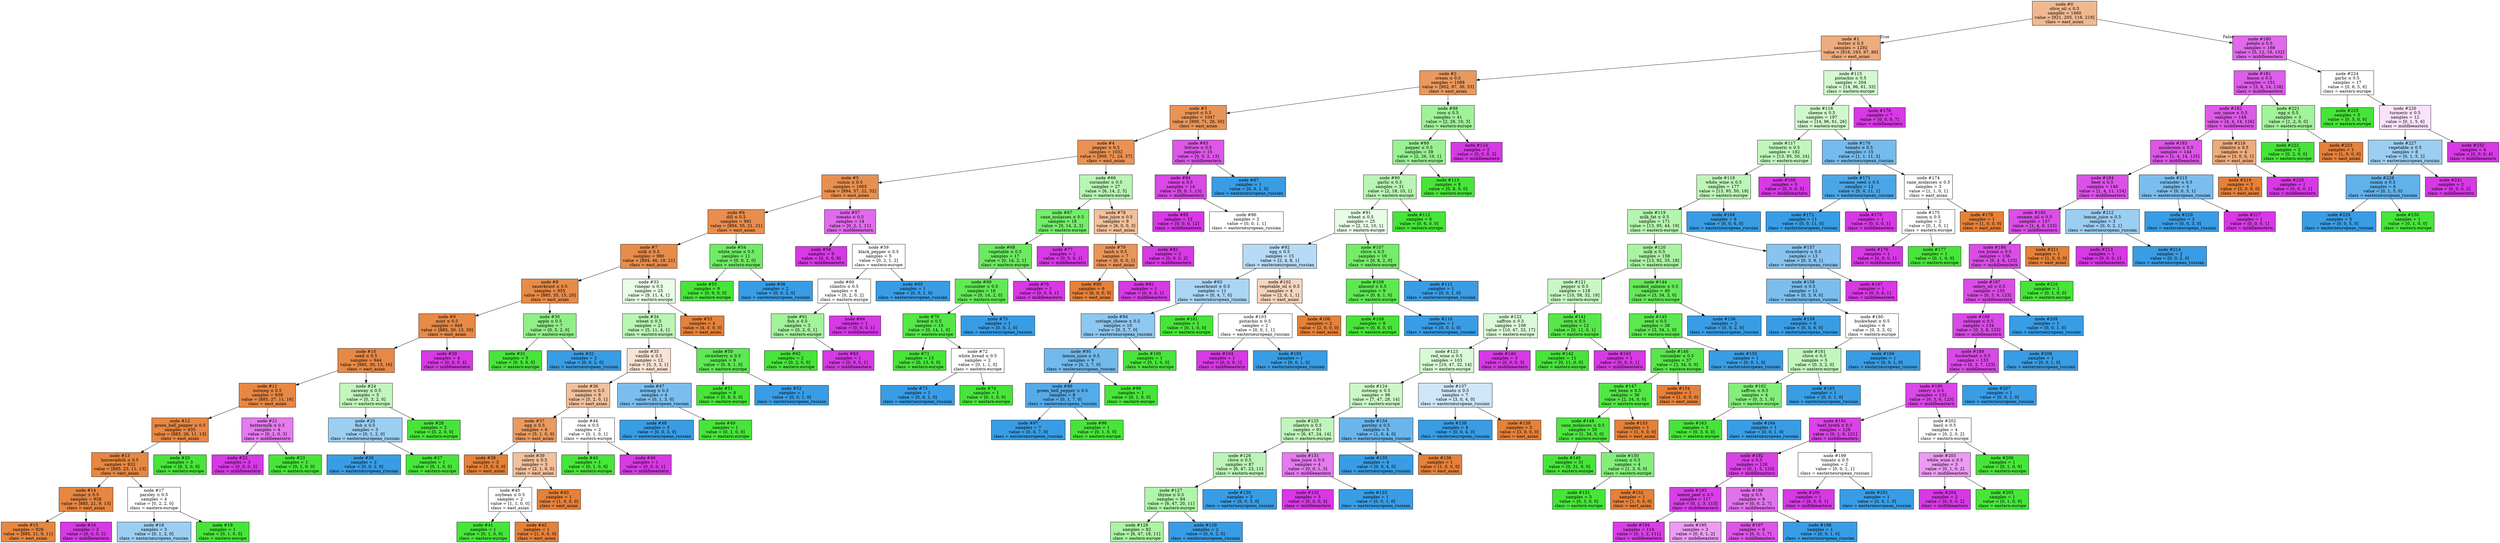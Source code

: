 digraph Tree {
node [shape=box, style="filled", color="black"] ;
0 [label=<node &#35;0<br/>olive_oil &le; 0.5<br/>samples = 1460<br/>value = [921, 205, 116, 218]<br/>class = east_asian>, fillcolor="#f0b88f"] ;
1 [label=<node &#35;1<br/>butter &le; 0.5<br/>samples = 1292<br/>value = [916, 193, 97, 86]<br/>class = east_asian>, fillcolor="#eeac7d"] ;
0 -> 1 [labeldistance=2.5, labelangle=45, headlabel="True"] ;
2 [label=<node &#35;2<br/>cream &le; 0.5<br/>samples = 1088<br/>value = [902, 97, 36, 53]<br/>class = east_asian>, fillcolor="#ea995e"] ;
1 -> 2 ;
3 [label=<node &#35;3<br/>yogurt &le; 0.5<br/>samples = 1047<br/>value = [900, 71, 26, 50]<br/>class = east_asian>, fillcolor="#e99457"] ;
2 -> 3 ;
4 [label=<node &#35;4<br/>pepper &le; 0.5<br/>samples = 1032<br/>value = [900, 71, 24, 37]<br/>class = east_asian>, fillcolor="#e99254"] ;
3 -> 4 ;
5 [label=<node &#35;5<br/>cumin &le; 0.5<br/>samples = 1005<br/>value = [894, 57, 22, 32]<br/>class = east_asian>, fillcolor="#e89050"] ;
4 -> 5 ;
6 [label=<node &#35;6<br/>dill &le; 0.5<br/>samples = 991<br/>value = [894, 55, 21, 21]<br/>class = east_asian>, fillcolor="#e88e4e"] ;
5 -> 6 ;
7 [label=<node &#35;7<br/>milk &le; 0.5<br/>samples = 980<br/>value = [894, 46, 19, 21]<br/>class = east_asian>, fillcolor="#e78d4b"] ;
6 -> 7 ;
8 [label=<node &#35;8<br/>sauerkraut &le; 0.5<br/>samples = 955<br/>value = [885, 35, 15, 20]<br/>class = east_asian>, fillcolor="#e78b48"] ;
7 -> 8 ;
9 [label=<node &#35;9<br/>mint &le; 0.5<br/>samples = 948<br/>value = [885, 30, 13, 20]<br/>class = east_asian>, fillcolor="#e78a47"] ;
8 -> 9 ;
10 [label=<node &#35;10<br/>seed &le; 0.5<br/>samples = 944<br/>value = [885, 30, 13, 16]<br/>class = east_asian>, fillcolor="#e78946"] ;
9 -> 10 ;
11 [label=<node &#35;11<br/>nutmeg &le; 0.5<br/>samples = 939<br/>value = [885, 27, 11, 16]<br/>class = east_asian>, fillcolor="#e78845"] ;
10 -> 11 ;
12 [label=<node &#35;12<br/>green_bell_pepper &le; 0.5<br/>samples = 935<br/>value = [885, 26, 11, 13]<br/>class = east_asian>, fillcolor="#e68844"] ;
11 -> 12 ;
13 [label=<node &#35;13<br/>horseradish &le; 0.5<br/>samples = 932<br/>value = [885, 23, 11, 13]<br/>class = east_asian>, fillcolor="#e68843"] ;
12 -> 13 ;
14 [label=<node &#35;14<br/>sumac &le; 0.5<br/>samples = 928<br/>value = [885, 21, 9, 13]<br/>class = east_asian>, fillcolor="#e68742"] ;
13 -> 14 ;
15 [label=<node &#35;15<br/>samples = 926<br/>value = [885, 21, 9, 11]<br/>class = east_asian>, fillcolor="#e68742"] ;
14 -> 15 ;
16 [label=<node &#35;16<br/>samples = 2<br/>value = [0, 0, 0, 2]<br/>class = middleeastern>, fillcolor="#d739e5"] ;
14 -> 16 ;
17 [label=<node &#35;17<br/>parsley &le; 0.5<br/>samples = 4<br/>value = [0, 2, 2, 0]<br/>class = eastern-europe>, fillcolor="#ffffff"] ;
13 -> 17 ;
18 [label=<node &#35;18<br/>samples = 3<br/>value = [0, 1, 2, 0]<br/>class = easterneuropean_russian>, fillcolor="#9ccef2"] ;
17 -> 18 ;
19 [label=<node &#35;19<br/>samples = 1<br/>value = [0, 1, 0, 0]<br/>class = eastern-europe>, fillcolor="#47e539"] ;
17 -> 19 ;
20 [label=<node &#35;20<br/>samples = 3<br/>value = [0, 3, 0, 0]<br/>class = eastern-europe>, fillcolor="#47e539"] ;
12 -> 20 ;
21 [label=<node &#35;21<br/>buttermilk &le; 0.5<br/>samples = 4<br/>value = [0, 1, 0, 3]<br/>class = middleeastern>, fillcolor="#e47bee"] ;
11 -> 21 ;
22 [label=<node &#35;22<br/>samples = 3<br/>value = [0, 0, 0, 3]<br/>class = middleeastern>, fillcolor="#d739e5"] ;
21 -> 22 ;
23 [label=<node &#35;23<br/>samples = 1<br/>value = [0, 1, 0, 0]<br/>class = eastern-europe>, fillcolor="#47e539"] ;
21 -> 23 ;
24 [label=<node &#35;24<br/>caraway &le; 0.5<br/>samples = 5<br/>value = [0, 3, 2, 0]<br/>class = eastern-europe>, fillcolor="#c2f6bd"] ;
10 -> 24 ;
25 [label=<node &#35;25<br/>fish &le; 0.5<br/>samples = 3<br/>value = [0, 1, 2, 0]<br/>class = easterneuropean_russian>, fillcolor="#9ccef2"] ;
24 -> 25 ;
26 [label=<node &#35;26<br/>samples = 2<br/>value = [0, 0, 2, 0]<br/>class = easterneuropean_russian>, fillcolor="#399de5"] ;
25 -> 26 ;
27 [label=<node &#35;27<br/>samples = 1<br/>value = [0, 1, 0, 0]<br/>class = eastern-europe>, fillcolor="#47e539"] ;
25 -> 27 ;
28 [label=<node &#35;28<br/>samples = 2<br/>value = [0, 2, 0, 0]<br/>class = eastern-europe>, fillcolor="#47e539"] ;
24 -> 28 ;
29 [label=<node &#35;29<br/>samples = 4<br/>value = [0, 0, 0, 4]<br/>class = middleeastern>, fillcolor="#d739e5"] ;
9 -> 29 ;
30 [label=<node &#35;30<br/>apple &le; 0.5<br/>samples = 7<br/>value = [0, 5, 2, 0]<br/>class = eastern-europe>, fillcolor="#91ef88"] ;
8 -> 30 ;
31 [label=<node &#35;31<br/>samples = 5<br/>value = [0, 5, 0, 0]<br/>class = eastern-europe>, fillcolor="#47e539"] ;
30 -> 31 ;
32 [label=<node &#35;32<br/>samples = 2<br/>value = [0, 0, 2, 0]<br/>class = easterneuropean_russian>, fillcolor="#399de5"] ;
30 -> 32 ;
33 [label=<node &#35;33<br/>vinegar &le; 0.5<br/>samples = 25<br/>value = [9, 11, 4, 1]<br/>class = eastern-europe>, fillcolor="#e8fce6"] ;
7 -> 33 ;
34 [label=<node &#35;34<br/>wheat &le; 0.5<br/>samples = 21<br/>value = [5, 11, 4, 1]<br/>class = eastern-europe>, fillcolor="#baf5b5"] ;
33 -> 34 ;
35 [label=<node &#35;35<br/>vanilla &le; 0.5<br/>samples = 12<br/>value = [5, 3, 3, 1]<br/>class = east_asian>, fillcolor="#f9e3d3"] ;
34 -> 35 ;
36 [label=<node &#35;36<br/>cinnamon &le; 0.5<br/>samples = 8<br/>value = [5, 2, 0, 1]<br/>class = east_asian>, fillcolor="#f2c09c"] ;
35 -> 36 ;
37 [label=<node &#35;37<br/>egg &le; 0.5<br/>samples = 6<br/>value = [5, 1, 0, 0]<br/>class = east_asian>, fillcolor="#ea9a61"] ;
36 -> 37 ;
38 [label=<node &#35;38<br/>samples = 3<br/>value = [3, 0, 0, 0]<br/>class = east_asian>, fillcolor="#e58139"] ;
37 -> 38 ;
39 [label=<node &#35;39<br/>celery &le; 0.5<br/>samples = 3<br/>value = [2, 1, 0, 0]<br/>class = east_asian>, fillcolor="#f2c09c"] ;
37 -> 39 ;
40 [label=<node &#35;40<br/>soybean &le; 0.5<br/>samples = 2<br/>value = [1, 1, 0, 0]<br/>class = east_asian>, fillcolor="#ffffff"] ;
39 -> 40 ;
41 [label=<node &#35;41<br/>samples = 1<br/>value = [0, 1, 0, 0]<br/>class = eastern-europe>, fillcolor="#47e539"] ;
40 -> 41 ;
42 [label=<node &#35;42<br/>samples = 1<br/>value = [1, 0, 0, 0]<br/>class = east_asian>, fillcolor="#e58139"] ;
40 -> 42 ;
43 [label=<node &#35;43<br/>samples = 1<br/>value = [1, 0, 0, 0]<br/>class = east_asian>, fillcolor="#e58139"] ;
39 -> 43 ;
44 [label=<node &#35;44<br/>rose &le; 0.5<br/>samples = 2<br/>value = [0, 1, 0, 1]<br/>class = eastern-europe>, fillcolor="#ffffff"] ;
36 -> 44 ;
45 [label=<node &#35;45<br/>samples = 1<br/>value = [0, 1, 0, 0]<br/>class = eastern-europe>, fillcolor="#47e539"] ;
44 -> 45 ;
46 [label=<node &#35;46<br/>samples = 1<br/>value = [0, 0, 0, 1]<br/>class = middleeastern>, fillcolor="#d739e5"] ;
44 -> 46 ;
47 [label=<node &#35;47<br/>nutmeg &le; 0.5<br/>samples = 4<br/>value = [0, 1, 3, 0]<br/>class = easterneuropean_russian>, fillcolor="#7bbeee"] ;
35 -> 47 ;
48 [label=<node &#35;48<br/>samples = 3<br/>value = [0, 0, 3, 0]<br/>class = easterneuropean_russian>, fillcolor="#399de5"] ;
47 -> 48 ;
49 [label=<node &#35;49<br/>samples = 1<br/>value = [0, 1, 0, 0]<br/>class = eastern-europe>, fillcolor="#47e539"] ;
47 -> 49 ;
50 [label=<node &#35;50<br/>strawberry &le; 0.5<br/>samples = 9<br/>value = [0, 8, 1, 0]<br/>class = eastern-europe>, fillcolor="#5ee852"] ;
34 -> 50 ;
51 [label=<node &#35;51<br/>samples = 8<br/>value = [0, 8, 0, 0]<br/>class = eastern-europe>, fillcolor="#47e539"] ;
50 -> 51 ;
52 [label=<node &#35;52<br/>samples = 1<br/>value = [0, 0, 1, 0]<br/>class = easterneuropean_russian>, fillcolor="#399de5"] ;
50 -> 52 ;
53 [label=<node &#35;53<br/>samples = 4<br/>value = [4, 0, 0, 0]<br/>class = east_asian>, fillcolor="#e58139"] ;
33 -> 53 ;
54 [label=<node &#35;54<br/>white_wine &le; 0.5<br/>samples = 11<br/>value = [0, 9, 2, 0]<br/>class = eastern-europe>, fillcolor="#70eb65"] ;
6 -> 54 ;
55 [label=<node &#35;55<br/>samples = 9<br/>value = [0, 9, 0, 0]<br/>class = eastern-europe>, fillcolor="#47e539"] ;
54 -> 55 ;
56 [label=<node &#35;56<br/>samples = 2<br/>value = [0, 0, 2, 0]<br/>class = easterneuropean_russian>, fillcolor="#399de5"] ;
54 -> 56 ;
57 [label=<node &#35;57<br/>tomato &le; 0.5<br/>samples = 14<br/>value = [0, 2, 1, 11]<br/>class = middleeastern>, fillcolor="#e16bec"] ;
5 -> 57 ;
58 [label=<node &#35;58<br/>samples = 9<br/>value = [0, 0, 0, 9]<br/>class = middleeastern>, fillcolor="#d739e5"] ;
57 -> 58 ;
59 [label=<node &#35;59<br/>black_pepper &le; 0.5<br/>samples = 5<br/>value = [0, 2, 1, 2]<br/>class = eastern-europe>, fillcolor="#ffffff"] ;
57 -> 59 ;
60 [label=<node &#35;60<br/>cilantro &le; 0.5<br/>samples = 4<br/>value = [0, 2, 0, 2]<br/>class = eastern-europe>, fillcolor="#ffffff"] ;
59 -> 60 ;
61 [label=<node &#35;61<br/>fish &le; 0.5<br/>samples = 3<br/>value = [0, 2, 0, 1]<br/>class = eastern-europe>, fillcolor="#a3f29c"] ;
60 -> 61 ;
62 [label=<node &#35;62<br/>samples = 2<br/>value = [0, 2, 0, 0]<br/>class = eastern-europe>, fillcolor="#47e539"] ;
61 -> 62 ;
63 [label=<node &#35;63<br/>samples = 1<br/>value = [0, 0, 0, 1]<br/>class = middleeastern>, fillcolor="#d739e5"] ;
61 -> 63 ;
64 [label=<node &#35;64<br/>samples = 1<br/>value = [0, 0, 0, 1]<br/>class = middleeastern>, fillcolor="#d739e5"] ;
60 -> 64 ;
65 [label=<node &#35;65<br/>samples = 1<br/>value = [0, 0, 1, 0]<br/>class = easterneuropean_russian>, fillcolor="#399de5"] ;
59 -> 65 ;
66 [label=<node &#35;66<br/>coriander &le; 0.5<br/>samples = 27<br/>value = [6, 14, 2, 5]<br/>class = eastern-europe>, fillcolor="#b9f5b4"] ;
4 -> 66 ;
67 [label=<node &#35;67<br/>cane_molasses &le; 0.5<br/>samples = 18<br/>value = [0, 14, 2, 2]<br/>class = eastern-europe>, fillcolor="#75ec6a"] ;
66 -> 67 ;
68 [label=<node &#35;68<br/>vegetable &le; 0.5<br/>samples = 17<br/>value = [0, 14, 2, 1]<br/>class = eastern-europe>, fillcolor="#6cea61"] ;
67 -> 68 ;
69 [label=<node &#35;69<br/>cucumber &le; 0.5<br/>samples = 16<br/>value = [0, 14, 2, 0]<br/>class = eastern-europe>, fillcolor="#61e955"] ;
68 -> 69 ;
70 [label=<node &#35;70<br/>bread &le; 0.5<br/>samples = 15<br/>value = [0, 14, 1, 0]<br/>class = eastern-europe>, fillcolor="#54e747"] ;
69 -> 70 ;
71 [label=<node &#35;71<br/>samples = 13<br/>value = [0, 13, 0, 0]<br/>class = eastern-europe>, fillcolor="#47e539"] ;
70 -> 71 ;
72 [label=<node &#35;72<br/>white_bread &le; 0.5<br/>samples = 2<br/>value = [0, 1, 1, 0]<br/>class = eastern-europe>, fillcolor="#ffffff"] ;
70 -> 72 ;
73 [label=<node &#35;73<br/>samples = 1<br/>value = [0, 0, 1, 0]<br/>class = easterneuropean_russian>, fillcolor="#399de5"] ;
72 -> 73 ;
74 [label=<node &#35;74<br/>samples = 1<br/>value = [0, 1, 0, 0]<br/>class = eastern-europe>, fillcolor="#47e539"] ;
72 -> 74 ;
75 [label=<node &#35;75<br/>samples = 1<br/>value = [0, 0, 1, 0]<br/>class = easterneuropean_russian>, fillcolor="#399de5"] ;
69 -> 75 ;
76 [label=<node &#35;76<br/>samples = 1<br/>value = [0, 0, 0, 1]<br/>class = middleeastern>, fillcolor="#d739e5"] ;
68 -> 76 ;
77 [label=<node &#35;77<br/>samples = 1<br/>value = [0, 0, 0, 1]<br/>class = middleeastern>, fillcolor="#d739e5"] ;
67 -> 77 ;
78 [label=<node &#35;78<br/>lime_juice &le; 0.5<br/>samples = 9<br/>value = [6, 0, 0, 3]<br/>class = east_asian>, fillcolor="#f2c09c"] ;
66 -> 78 ;
79 [label=<node &#35;79<br/>lamb &le; 0.5<br/>samples = 7<br/>value = [6, 0, 0, 1]<br/>class = east_asian>, fillcolor="#e9965a"] ;
78 -> 79 ;
80 [label=<node &#35;80<br/>samples = 6<br/>value = [6, 0, 0, 0]<br/>class = east_asian>, fillcolor="#e58139"] ;
79 -> 80 ;
81 [label=<node &#35;81<br/>samples = 1<br/>value = [0, 0, 0, 1]<br/>class = middleeastern>, fillcolor="#d739e5"] ;
79 -> 81 ;
82 [label=<node &#35;82<br/>samples = 2<br/>value = [0, 0, 0, 2]<br/>class = middleeastern>, fillcolor="#d739e5"] ;
78 -> 82 ;
83 [label=<node &#35;83<br/>lettuce &le; 0.5<br/>samples = 15<br/>value = [0, 0, 2, 13]<br/>class = middleeastern>, fillcolor="#dd57e9"] ;
3 -> 83 ;
84 [label=<node &#35;84<br/>raisin &le; 0.5<br/>samples = 14<br/>value = [0, 0, 1, 13]<br/>class = middleeastern>, fillcolor="#da48e7"] ;
83 -> 84 ;
85 [label=<node &#35;85<br/>samples = 12<br/>value = [0, 0, 0, 12]<br/>class = middleeastern>, fillcolor="#d739e5"] ;
84 -> 85 ;
86 [label=<node &#35;86<br/>samples = 2<br/>value = [0, 0, 1, 1]<br/>class = easterneuropean_russian>, fillcolor="#ffffff"] ;
84 -> 86 ;
87 [label=<node &#35;87<br/>samples = 1<br/>value = [0, 0, 1, 0]<br/>class = easterneuropean_russian>, fillcolor="#399de5"] ;
83 -> 87 ;
88 [label=<node &#35;88<br/>rose &le; 0.5<br/>samples = 41<br/>value = [2, 26, 10, 3]<br/>class = eastern-europe>, fillcolor="#a0f299"] ;
2 -> 88 ;
89 [label=<node &#35;89<br/>pepper &le; 0.5<br/>samples = 39<br/>value = [2, 26, 10, 1]<br/>class = eastern-europe>, fillcolor="#99f192"] ;
88 -> 89 ;
90 [label=<node &#35;90<br/>garlic &le; 0.5<br/>samples = 31<br/>value = [2, 18, 10, 1]<br/>class = eastern-europe>, fillcolor="#b9f5b4"] ;
89 -> 90 ;
91 [label=<node &#35;91<br/>wheat &le; 0.5<br/>samples = 25<br/>value = [2, 12, 10, 1]<br/>class = eastern-europe>, fillcolor="#e6fce5"] ;
90 -> 91 ;
92 [label=<node &#35;92<br/>egg &le; 0.5<br/>samples = 15<br/>value = [2, 4, 8, 1]<br/>class = easterneuropean_russian>, fillcolor="#b7dbf6"] ;
91 -> 92 ;
93 [label=<node &#35;93<br/>sauerkraut &le; 0.5<br/>samples = 11<br/>value = [0, 4, 7, 0]<br/>class = easterneuropean_russian>, fillcolor="#aad5f4"] ;
92 -> 93 ;
94 [label=<node &#35;94<br/>cottage_cheese &le; 0.5<br/>samples = 10<br/>value = [0, 3, 7, 0]<br/>class = easterneuropean_russian>, fillcolor="#8ec7f0"] ;
93 -> 94 ;
95 [label=<node &#35;95<br/>lemon_juice &le; 0.5<br/>samples = 9<br/>value = [0, 2, 7, 0]<br/>class = easterneuropean_russian>, fillcolor="#72b9ec"] ;
94 -> 95 ;
96 [label=<node &#35;96<br/>green_bell_pepper &le; 0.5<br/>samples = 8<br/>value = [0, 1, 7, 0]<br/>class = easterneuropean_russian>, fillcolor="#55abe9"] ;
95 -> 96 ;
97 [label=<node &#35;97<br/>samples = 7<br/>value = [0, 0, 7, 0]<br/>class = easterneuropean_russian>, fillcolor="#399de5"] ;
96 -> 97 ;
98 [label=<node &#35;98<br/>samples = 1<br/>value = [0, 1, 0, 0]<br/>class = eastern-europe>, fillcolor="#47e539"] ;
96 -> 98 ;
99 [label=<node &#35;99<br/>samples = 1<br/>value = [0, 1, 0, 0]<br/>class = eastern-europe>, fillcolor="#47e539"] ;
95 -> 99 ;
100 [label=<node &#35;100<br/>samples = 1<br/>value = [0, 1, 0, 0]<br/>class = eastern-europe>, fillcolor="#47e539"] ;
94 -> 100 ;
101 [label=<node &#35;101<br/>samples = 1<br/>value = [0, 1, 0, 0]<br/>class = eastern-europe>, fillcolor="#47e539"] ;
93 -> 101 ;
102 [label=<node &#35;102<br/>vegetable_oil &le; 0.5<br/>samples = 4<br/>value = [2, 0, 1, 1]<br/>class = east_asian>, fillcolor="#f6d5bd"] ;
92 -> 102 ;
103 [label=<node &#35;103<br/>pistachio &le; 0.5<br/>samples = 2<br/>value = [0, 0, 1, 1]<br/>class = easterneuropean_russian>, fillcolor="#ffffff"] ;
102 -> 103 ;
104 [label=<node &#35;104<br/>samples = 1<br/>value = [0, 0, 0, 1]<br/>class = middleeastern>, fillcolor="#d739e5"] ;
103 -> 104 ;
105 [label=<node &#35;105<br/>samples = 1<br/>value = [0, 0, 1, 0]<br/>class = easterneuropean_russian>, fillcolor="#399de5"] ;
103 -> 105 ;
106 [label=<node &#35;106<br/>samples = 2<br/>value = [2, 0, 0, 0]<br/>class = east_asian>, fillcolor="#e58139"] ;
102 -> 106 ;
107 [label=<node &#35;107<br/>chive &le; 0.5<br/>samples = 10<br/>value = [0, 8, 2, 0]<br/>class = eastern-europe>, fillcolor="#75ec6a"] ;
91 -> 107 ;
108 [label=<node &#35;108<br/>almond &le; 0.5<br/>samples = 9<br/>value = [0, 8, 1, 0]<br/>class = eastern-europe>, fillcolor="#5ee852"] ;
107 -> 108 ;
109 [label=<node &#35;109<br/>samples = 8<br/>value = [0, 8, 0, 0]<br/>class = eastern-europe>, fillcolor="#47e539"] ;
108 -> 109 ;
110 [label=<node &#35;110<br/>samples = 1<br/>value = [0, 0, 1, 0]<br/>class = easterneuropean_russian>, fillcolor="#399de5"] ;
108 -> 110 ;
111 [label=<node &#35;111<br/>samples = 1<br/>value = [0, 0, 1, 0]<br/>class = easterneuropean_russian>, fillcolor="#399de5"] ;
107 -> 111 ;
112 [label=<node &#35;112<br/>samples = 6<br/>value = [0, 6, 0, 0]<br/>class = eastern-europe>, fillcolor="#47e539"] ;
90 -> 112 ;
113 [label=<node &#35;113<br/>samples = 8<br/>value = [0, 8, 0, 0]<br/>class = eastern-europe>, fillcolor="#47e539"] ;
89 -> 113 ;
114 [label=<node &#35;114<br/>samples = 2<br/>value = [0, 0, 0, 2]<br/>class = middleeastern>, fillcolor="#d739e5"] ;
88 -> 114 ;
115 [label=<node &#35;115<br/>pistachio &le; 0.5<br/>samples = 204<br/>value = [14, 96, 61, 33]<br/>class = eastern-europe>, fillcolor="#d2f9cf"] ;
1 -> 115 ;
116 [label=<node &#35;116<br/>cheese &le; 0.5<br/>samples = 197<br/>value = [14, 96, 61, 26]<br/>class = eastern-europe>, fillcolor="#d0f8cc"] ;
115 -> 116 ;
117 [label=<node &#35;117<br/>turmeric &le; 0.5<br/>samples = 182<br/>value = [13, 95, 50, 24]<br/>class = eastern-europe>, fillcolor="#c0f6bc"] ;
116 -> 117 ;
118 [label=<node &#35;118<br/>white_wine &le; 0.5<br/>samples = 177<br/>value = [13, 95, 50, 19]<br/>class = eastern-europe>, fillcolor="#bef6b9"] ;
117 -> 118 ;
119 [label=<node &#35;119<br/>milk_fat &le; 0.5<br/>samples = 171<br/>value = [13, 95, 44, 19]<br/>class = eastern-europe>, fillcolor="#b5f5af"] ;
118 -> 119 ;
120 [label=<node &#35;120<br/>milk &le; 0.5<br/>samples = 158<br/>value = [13, 92, 35, 18]<br/>class = eastern-europe>, fillcolor="#aaf3a3"] ;
119 -> 120 ;
121 [label=<node &#35;121<br/>pepper &le; 0.5<br/>samples = 118<br/>value = [10, 58, 32, 18]<br/>class = eastern-europe>, fillcolor="#c7f7c3"] ;
120 -> 121 ;
122 [label=<node &#35;122<br/>saffron &le; 0.5<br/>samples = 106<br/>value = [10, 47, 32, 17]<br/>class = eastern-europe>, fillcolor="#dafad7"] ;
121 -> 122 ;
123 [label=<node &#35;123<br/>red_wine &le; 0.5<br/>samples = 103<br/>value = [10, 47, 32, 14]<br/>class = eastern-europe>, fillcolor="#d8fad5"] ;
122 -> 123 ;
124 [label=<node &#35;124<br/>nutmeg &le; 0.5<br/>samples = 96<br/>value = [7, 47, 28, 14]<br/>class = eastern-europe>, fillcolor="#ccf8c8"] ;
123 -> 124 ;
125 [label=<node &#35;125<br/>cilantro &le; 0.5<br/>samples = 91<br/>value = [6, 47, 24, 14]<br/>class = eastern-europe>, fillcolor="#c0f6bb"] ;
124 -> 125 ;
126 [label=<node &#35;126<br/>chive &le; 0.5<br/>samples = 87<br/>value = [6, 47, 23, 11]<br/>class = eastern-europe>, fillcolor="#baf5b5"] ;
125 -> 126 ;
127 [label=<node &#35;127<br/>thyme &le; 0.5<br/>samples = 84<br/>value = [6, 47, 20, 11]<br/>class = eastern-europe>, fillcolor="#b1f4ab"] ;
126 -> 127 ;
128 [label=<node &#35;128<br/>samples = 82<br/>value = [6, 47, 18, 11]<br/>class = eastern-europe>, fillcolor="#acf3a5"] ;
127 -> 128 ;
129 [label=<node &#35;129<br/>samples = 2<br/>value = [0, 0, 2, 0]<br/>class = easterneuropean_russian>, fillcolor="#399de5"] ;
127 -> 129 ;
130 [label=<node &#35;130<br/>samples = 3<br/>value = [0, 0, 3, 0]<br/>class = easterneuropean_russian>, fillcolor="#399de5"] ;
126 -> 130 ;
131 [label=<node &#35;131<br/>lime_juice &le; 0.5<br/>samples = 4<br/>value = [0, 0, 1, 3]<br/>class = middleeastern>, fillcolor="#e47bee"] ;
125 -> 131 ;
132 [label=<node &#35;132<br/>samples = 3<br/>value = [0, 0, 0, 3]<br/>class = middleeastern>, fillcolor="#d739e5"] ;
131 -> 132 ;
133 [label=<node &#35;133<br/>samples = 1<br/>value = [0, 0, 1, 0]<br/>class = easterneuropean_russian>, fillcolor="#399de5"] ;
131 -> 133 ;
134 [label=<node &#35;134<br/>parsley &le; 0.5<br/>samples = 5<br/>value = [1, 0, 4, 0]<br/>class = easterneuropean_russian>, fillcolor="#6ab6ec"] ;
124 -> 134 ;
135 [label=<node &#35;135<br/>samples = 4<br/>value = [0, 0, 4, 0]<br/>class = easterneuropean_russian>, fillcolor="#399de5"] ;
134 -> 135 ;
136 [label=<node &#35;136<br/>samples = 1<br/>value = [1, 0, 0, 0]<br/>class = east_asian>, fillcolor="#e58139"] ;
134 -> 136 ;
137 [label=<node &#35;137<br/>tomato &le; 0.5<br/>samples = 7<br/>value = [3, 0, 4, 0]<br/>class = easterneuropean_russian>, fillcolor="#cee6f8"] ;
123 -> 137 ;
138 [label=<node &#35;138<br/>samples = 4<br/>value = [0, 0, 4, 0]<br/>class = easterneuropean_russian>, fillcolor="#399de5"] ;
137 -> 138 ;
139 [label=<node &#35;139<br/>samples = 3<br/>value = [3, 0, 0, 0]<br/>class = east_asian>, fillcolor="#e58139"] ;
137 -> 139 ;
140 [label=<node &#35;140<br/>samples = 3<br/>value = [0, 0, 0, 3]<br/>class = middleeastern>, fillcolor="#d739e5"] ;
122 -> 140 ;
141 [label=<node &#35;141<br/>corn &le; 0.5<br/>samples = 12<br/>value = [0, 11, 0, 1]<br/>class = eastern-europe>, fillcolor="#58e74b"] ;
121 -> 141 ;
142 [label=<node &#35;142<br/>samples = 11<br/>value = [0, 11, 0, 0]<br/>class = eastern-europe>, fillcolor="#47e539"] ;
141 -> 142 ;
143 [label=<node &#35;143<br/>samples = 1<br/>value = [0, 0, 0, 1]<br/>class = middleeastern>, fillcolor="#d739e5"] ;
141 -> 143 ;
144 [label=<node &#35;144<br/>smoked_salmon &le; 0.5<br/>samples = 40<br/>value = [3, 34, 3, 0]<br/>class = eastern-europe>, fillcolor="#65e959"] ;
120 -> 144 ;
145 [label=<node &#35;145<br/>seed &le; 0.5<br/>samples = 38<br/>value = [3, 34, 1, 0]<br/>class = eastern-europe>, fillcolor="#5ce850"] ;
144 -> 145 ;
146 [label=<node &#35;146<br/>cucumber &le; 0.5<br/>samples = 37<br/>value = [3, 34, 0, 0]<br/>class = eastern-europe>, fillcolor="#57e74a"] ;
145 -> 146 ;
147 [label=<node &#35;147<br/>red_bean &le; 0.5<br/>samples = 36<br/>value = [2, 34, 0, 0]<br/>class = eastern-europe>, fillcolor="#52e745"] ;
146 -> 147 ;
148 [label=<node &#35;148<br/>cane_molasses &le; 0.5<br/>samples = 35<br/>value = [1, 34, 0, 0]<br/>class = eastern-europe>, fillcolor="#4ce63f"] ;
147 -> 148 ;
149 [label=<node &#35;149<br/>samples = 31<br/>value = [0, 31, 0, 0]<br/>class = eastern-europe>, fillcolor="#47e539"] ;
148 -> 149 ;
150 [label=<node &#35;150<br/>cream &le; 0.5<br/>samples = 4<br/>value = [1, 3, 0, 0]<br/>class = eastern-europe>, fillcolor="#84ee7b"] ;
148 -> 150 ;
151 [label=<node &#35;151<br/>samples = 3<br/>value = [0, 3, 0, 0]<br/>class = eastern-europe>, fillcolor="#47e539"] ;
150 -> 151 ;
152 [label=<node &#35;152<br/>samples = 1<br/>value = [1, 0, 0, 0]<br/>class = east_asian>, fillcolor="#e58139"] ;
150 -> 152 ;
153 [label=<node &#35;153<br/>samples = 1<br/>value = [1, 0, 0, 0]<br/>class = east_asian>, fillcolor="#e58139"] ;
147 -> 153 ;
154 [label=<node &#35;154<br/>samples = 1<br/>value = [1, 0, 0, 0]<br/>class = east_asian>, fillcolor="#e58139"] ;
146 -> 154 ;
155 [label=<node &#35;155<br/>samples = 1<br/>value = [0, 0, 1, 0]<br/>class = easterneuropean_russian>, fillcolor="#399de5"] ;
145 -> 155 ;
156 [label=<node &#35;156<br/>samples = 2<br/>value = [0, 0, 2, 0]<br/>class = easterneuropean_russian>, fillcolor="#399de5"] ;
144 -> 156 ;
157 [label=<node &#35;157<br/>strawberry &le; 0.5<br/>samples = 13<br/>value = [0, 3, 9, 1]<br/>class = easterneuropean_russian>, fillcolor="#88c4ef"] ;
119 -> 157 ;
158 [label=<node &#35;158<br/>yeast &le; 0.5<br/>samples = 12<br/>value = [0, 3, 9, 0]<br/>class = easterneuropean_russian>, fillcolor="#7bbeee"] ;
157 -> 158 ;
159 [label=<node &#35;159<br/>samples = 6<br/>value = [0, 0, 6, 0]<br/>class = easterneuropean_russian>, fillcolor="#399de5"] ;
158 -> 159 ;
160 [label=<node &#35;160<br/>buckwheat &le; 0.5<br/>samples = 6<br/>value = [0, 3, 3, 0]<br/>class = eastern-europe>, fillcolor="#ffffff"] ;
158 -> 160 ;
161 [label=<node &#35;161<br/>chive &le; 0.5<br/>samples = 5<br/>value = [0, 3, 2, 0]<br/>class = eastern-europe>, fillcolor="#c2f6bd"] ;
160 -> 161 ;
162 [label=<node &#35;162<br/>saffron &le; 0.5<br/>samples = 4<br/>value = [0, 3, 1, 0]<br/>class = eastern-europe>, fillcolor="#84ee7b"] ;
161 -> 162 ;
163 [label=<node &#35;163<br/>samples = 3<br/>value = [0, 3, 0, 0]<br/>class = eastern-europe>, fillcolor="#47e539"] ;
162 -> 163 ;
164 [label=<node &#35;164<br/>samples = 1<br/>value = [0, 0, 1, 0]<br/>class = easterneuropean_russian>, fillcolor="#399de5"] ;
162 -> 164 ;
165 [label=<node &#35;165<br/>samples = 1<br/>value = [0, 0, 1, 0]<br/>class = easterneuropean_russian>, fillcolor="#399de5"] ;
161 -> 165 ;
166 [label=<node &#35;166<br/>samples = 1<br/>value = [0, 0, 1, 0]<br/>class = easterneuropean_russian>, fillcolor="#399de5"] ;
160 -> 166 ;
167 [label=<node &#35;167<br/>samples = 1<br/>value = [0, 0, 0, 1]<br/>class = middleeastern>, fillcolor="#d739e5"] ;
157 -> 167 ;
168 [label=<node &#35;168<br/>samples = 6<br/>value = [0, 0, 6, 0]<br/>class = easterneuropean_russian>, fillcolor="#399de5"] ;
118 -> 168 ;
169 [label=<node &#35;169<br/>samples = 5<br/>value = [0, 0, 0, 5]<br/>class = middleeastern>, fillcolor="#d739e5"] ;
117 -> 169 ;
170 [label=<node &#35;170<br/>tomato &le; 0.5<br/>samples = 15<br/>value = [1, 1, 11, 2]<br/>class = easterneuropean_russian>, fillcolor="#76bbed"] ;
116 -> 170 ;
171 [label=<node &#35;171<br/>sesame_seed &le; 0.5<br/>samples = 12<br/>value = [0, 0, 11, 1]<br/>class = easterneuropean_russian>, fillcolor="#4ba6e7"] ;
170 -> 171 ;
172 [label=<node &#35;172<br/>samples = 11<br/>value = [0, 0, 11, 0]<br/>class = easterneuropean_russian>, fillcolor="#399de5"] ;
171 -> 172 ;
173 [label=<node &#35;173<br/>samples = 1<br/>value = [0, 0, 0, 1]<br/>class = middleeastern>, fillcolor="#d739e5"] ;
171 -> 173 ;
174 [label=<node &#35;174<br/>cane_molasses &le; 0.5<br/>samples = 3<br/>value = [1, 1, 0, 1]<br/>class = east_asian>, fillcolor="#ffffff"] ;
170 -> 174 ;
175 [label=<node &#35;175<br/>onion &le; 0.5<br/>samples = 2<br/>value = [0, 1, 0, 1]<br/>class = eastern-europe>, fillcolor="#ffffff"] ;
174 -> 175 ;
176 [label=<node &#35;176<br/>samples = 1<br/>value = [0, 0, 0, 1]<br/>class = middleeastern>, fillcolor="#d739e5"] ;
175 -> 176 ;
177 [label=<node &#35;177<br/>samples = 1<br/>value = [0, 1, 0, 0]<br/>class = eastern-europe>, fillcolor="#47e539"] ;
175 -> 177 ;
178 [label=<node &#35;178<br/>samples = 1<br/>value = [1, 0, 0, 0]<br/>class = east_asian>, fillcolor="#e58139"] ;
174 -> 178 ;
179 [label=<node &#35;179<br/>samples = 7<br/>value = [0, 0, 0, 7]<br/>class = middleeastern>, fillcolor="#d739e5"] ;
115 -> 179 ;
180 [label=<node &#35;180<br/>potato &le; 0.5<br/>samples = 168<br/>value = [5, 12, 19, 132]<br/>class = middleeastern>, fillcolor="#e169eb"] ;
0 -> 180 [labeldistance=2.5, labelangle=-45, headlabel="False"] ;
181 [label=<node &#35;181<br/>bacon &le; 0.5<br/>samples = 151<br/>value = [5, 6, 14, 126]<br/>class = middleeastern>, fillcolor="#de5dea"] ;
180 -> 181 ;
182 [label=<node &#35;182<br/>soy_sauce &le; 0.5<br/>samples = 148<br/>value = [4, 4, 14, 126]<br/>class = middleeastern>, fillcolor="#de5ae9"] ;
181 -> 182 ;
183 [label=<node &#35;183<br/>mushroom &le; 0.5<br/>samples = 144<br/>value = [1, 4, 14, 125]<br/>class = middleeastern>, fillcolor="#dd56e9"] ;
182 -> 183 ;
184 [label=<node &#35;184<br/>beet &le; 0.5<br/>samples = 140<br/>value = [1, 4, 11, 124]<br/>class = middleeastern>, fillcolor="#dc52e8"] ;
183 -> 184 ;
185 [label=<node &#35;185<br/>sesame_oil &le; 0.5<br/>samples = 137<br/>value = [1, 4, 9, 123]<br/>class = middleeastern>, fillcolor="#db4fe8"] ;
184 -> 185 ;
186 [label=<node &#35;186<br/>rye_bread &le; 0.5<br/>samples = 136<br/>value = [0, 4, 9, 123]<br/>class = middleeastern>, fillcolor="#db4de8"] ;
185 -> 186 ;
187 [label=<node &#35;187<br/>celery_oil &le; 0.5<br/>samples = 135<br/>value = [0, 3, 9, 123]<br/>class = middleeastern>, fillcolor="#db4ce7"] ;
186 -> 187 ;
188 [label=<node &#35;188<br/>cabbage &le; 0.5<br/>samples = 134<br/>value = [0, 3, 8, 123]<br/>class = middleeastern>, fillcolor="#da4ae7"] ;
187 -> 188 ;
189 [label=<node &#35;189<br/>buckwheat &le; 0.5<br/>samples = 133<br/>value = [0, 3, 7, 123]<br/>class = middleeastern>, fillcolor="#da49e7"] ;
188 -> 189 ;
190 [label=<node &#35;190<br/>celery &le; 0.5<br/>samples = 132<br/>value = [0, 3, 6, 123]<br/>class = middleeastern>, fillcolor="#da47e7"] ;
189 -> 190 ;
191 [label=<node &#35;191<br/>beef_broth &le; 0.5<br/>samples = 128<br/>value = [0, 1, 6, 121]<br/>class = middleeastern>, fillcolor="#d944e6"] ;
190 -> 191 ;
192 [label=<node &#35;192<br/>rice &le; 0.5<br/>samples = 126<br/>value = [0, 1, 5, 120]<br/>class = middleeastern>, fillcolor="#d943e6"] ;
191 -> 192 ;
193 [label=<node &#35;193<br/>lemon_peel &le; 0.5<br/>samples = 117<br/>value = [0, 1, 3, 113]<br/>class = middleeastern>, fillcolor="#d840e6"] ;
192 -> 193 ;
194 [label=<node &#35;194<br/>samples = 114<br/>value = [0, 1, 2, 111]<br/>class = middleeastern>, fillcolor="#d83ee6"] ;
193 -> 194 ;
195 [label=<node &#35;195<br/>samples = 3<br/>value = [0, 0, 1, 2]<br/>class = middleeastern>, fillcolor="#eb9cf2"] ;
193 -> 195 ;
196 [label=<node &#35;196<br/>egg &le; 0.5<br/>samples = 9<br/>value = [0, 0, 2, 7]<br/>class = middleeastern>, fillcolor="#e272ec"] ;
192 -> 196 ;
197 [label=<node &#35;197<br/>samples = 8<br/>value = [0, 0, 1, 7]<br/>class = middleeastern>, fillcolor="#dd55e9"] ;
196 -> 197 ;
198 [label=<node &#35;198<br/>samples = 1<br/>value = [0, 0, 1, 0]<br/>class = easterneuropean_russian>, fillcolor="#399de5"] ;
196 -> 198 ;
199 [label=<node &#35;199<br/>tomato &le; 0.5<br/>samples = 2<br/>value = [0, 0, 1, 1]<br/>class = easterneuropean_russian>, fillcolor="#ffffff"] ;
191 -> 199 ;
200 [label=<node &#35;200<br/>samples = 1<br/>value = [0, 0, 0, 1]<br/>class = middleeastern>, fillcolor="#d739e5"] ;
199 -> 200 ;
201 [label=<node &#35;201<br/>samples = 1<br/>value = [0, 0, 1, 0]<br/>class = easterneuropean_russian>, fillcolor="#399de5"] ;
199 -> 201 ;
202 [label=<node &#35;202<br/>basil &le; 0.5<br/>samples = 4<br/>value = [0, 2, 0, 2]<br/>class = eastern-europe>, fillcolor="#ffffff"] ;
190 -> 202 ;
203 [label=<node &#35;203<br/>white_wine &le; 0.5<br/>samples = 3<br/>value = [0, 1, 0, 2]<br/>class = middleeastern>, fillcolor="#eb9cf2"] ;
202 -> 203 ;
204 [label=<node &#35;204<br/>samples = 2<br/>value = [0, 0, 0, 2]<br/>class = middleeastern>, fillcolor="#d739e5"] ;
203 -> 204 ;
205 [label=<node &#35;205<br/>samples = 1<br/>value = [0, 1, 0, 0]<br/>class = eastern-europe>, fillcolor="#47e539"] ;
203 -> 205 ;
206 [label=<node &#35;206<br/>samples = 1<br/>value = [0, 1, 0, 0]<br/>class = eastern-europe>, fillcolor="#47e539"] ;
202 -> 206 ;
207 [label=<node &#35;207<br/>samples = 1<br/>value = [0, 0, 1, 0]<br/>class = easterneuropean_russian>, fillcolor="#399de5"] ;
189 -> 207 ;
208 [label=<node &#35;208<br/>samples = 1<br/>value = [0, 0, 1, 0]<br/>class = easterneuropean_russian>, fillcolor="#399de5"] ;
188 -> 208 ;
209 [label=<node &#35;209<br/>samples = 1<br/>value = [0, 0, 1, 0]<br/>class = easterneuropean_russian>, fillcolor="#399de5"] ;
187 -> 209 ;
210 [label=<node &#35;210<br/>samples = 1<br/>value = [0, 1, 0, 0]<br/>class = eastern-europe>, fillcolor="#47e539"] ;
186 -> 210 ;
211 [label=<node &#35;211<br/>samples = 1<br/>value = [1, 0, 0, 0]<br/>class = east_asian>, fillcolor="#e58139"] ;
185 -> 211 ;
212 [label=<node &#35;212<br/>lemon_juice &le; 0.5<br/>samples = 3<br/>value = [0, 0, 2, 1]<br/>class = easterneuropean_russian>, fillcolor="#9ccef2"] ;
184 -> 212 ;
213 [label=<node &#35;213<br/>samples = 1<br/>value = [0, 0, 0, 1]<br/>class = middleeastern>, fillcolor="#d739e5"] ;
212 -> 213 ;
214 [label=<node &#35;214<br/>samples = 2<br/>value = [0, 0, 2, 0]<br/>class = easterneuropean_russian>, fillcolor="#399de5"] ;
212 -> 214 ;
215 [label=<node &#35;215<br/>coriander &le; 0.5<br/>samples = 4<br/>value = [0, 0, 3, 1]<br/>class = easterneuropean_russian>, fillcolor="#7bbeee"] ;
183 -> 215 ;
216 [label=<node &#35;216<br/>samples = 3<br/>value = [0, 0, 3, 0]<br/>class = easterneuropean_russian>, fillcolor="#399de5"] ;
215 -> 216 ;
217 [label=<node &#35;217<br/>samples = 1<br/>value = [0, 0, 0, 1]<br/>class = middleeastern>, fillcolor="#d739e5"] ;
215 -> 217 ;
218 [label=<node &#35;218<br/>cilantro &le; 0.5<br/>samples = 4<br/>value = [3, 0, 0, 1]<br/>class = east_asian>, fillcolor="#eeab7b"] ;
182 -> 218 ;
219 [label=<node &#35;219<br/>samples = 3<br/>value = [3, 0, 0, 0]<br/>class = east_asian>, fillcolor="#e58139"] ;
218 -> 219 ;
220 [label=<node &#35;220<br/>samples = 1<br/>value = [0, 0, 0, 1]<br/>class = middleeastern>, fillcolor="#d739e5"] ;
218 -> 220 ;
221 [label=<node &#35;221<br/>egg &le; 0.5<br/>samples = 3<br/>value = [1, 2, 0, 0]<br/>class = eastern-europe>, fillcolor="#a3f29c"] ;
181 -> 221 ;
222 [label=<node &#35;222<br/>samples = 2<br/>value = [0, 2, 0, 0]<br/>class = eastern-europe>, fillcolor="#47e539"] ;
221 -> 222 ;
223 [label=<node &#35;223<br/>samples = 1<br/>value = [1, 0, 0, 0]<br/>class = east_asian>, fillcolor="#e58139"] ;
221 -> 223 ;
224 [label=<node &#35;224<br/>garlic &le; 0.5<br/>samples = 17<br/>value = [0, 6, 5, 6]<br/>class = eastern-europe>, fillcolor="#ffffff"] ;
180 -> 224 ;
225 [label=<node &#35;225<br/>samples = 5<br/>value = [0, 5, 0, 0]<br/>class = eastern-europe>, fillcolor="#47e539"] ;
224 -> 225 ;
226 [label=<node &#35;226<br/>turmeric &le; 0.5<br/>samples = 12<br/>value = [0, 1, 5, 6]<br/>class = middleeastern>, fillcolor="#f9e3fb"] ;
224 -> 226 ;
227 [label=<node &#35;227<br/>vegetable &le; 0.5<br/>samples = 8<br/>value = [0, 1, 5, 2]<br/>class = easterneuropean_russian>, fillcolor="#9ccef2"] ;
226 -> 227 ;
228 [label=<node &#35;228<br/>cumin &le; 0.5<br/>samples = 6<br/>value = [0, 1, 5, 0]<br/>class = easterneuropean_russian>, fillcolor="#61b1ea"] ;
227 -> 228 ;
229 [label=<node &#35;229<br/>samples = 5<br/>value = [0, 0, 5, 0]<br/>class = easterneuropean_russian>, fillcolor="#399de5"] ;
228 -> 229 ;
230 [label=<node &#35;230<br/>samples = 1<br/>value = [0, 1, 0, 0]<br/>class = eastern-europe>, fillcolor="#47e539"] ;
228 -> 230 ;
231 [label=<node &#35;231<br/>samples = 2<br/>value = [0, 0, 0, 2]<br/>class = middleeastern>, fillcolor="#d739e5"] ;
227 -> 231 ;
232 [label=<node &#35;232<br/>samples = 4<br/>value = [0, 0, 0, 4]<br/>class = middleeastern>, fillcolor="#d739e5"] ;
226 -> 232 ;
}
